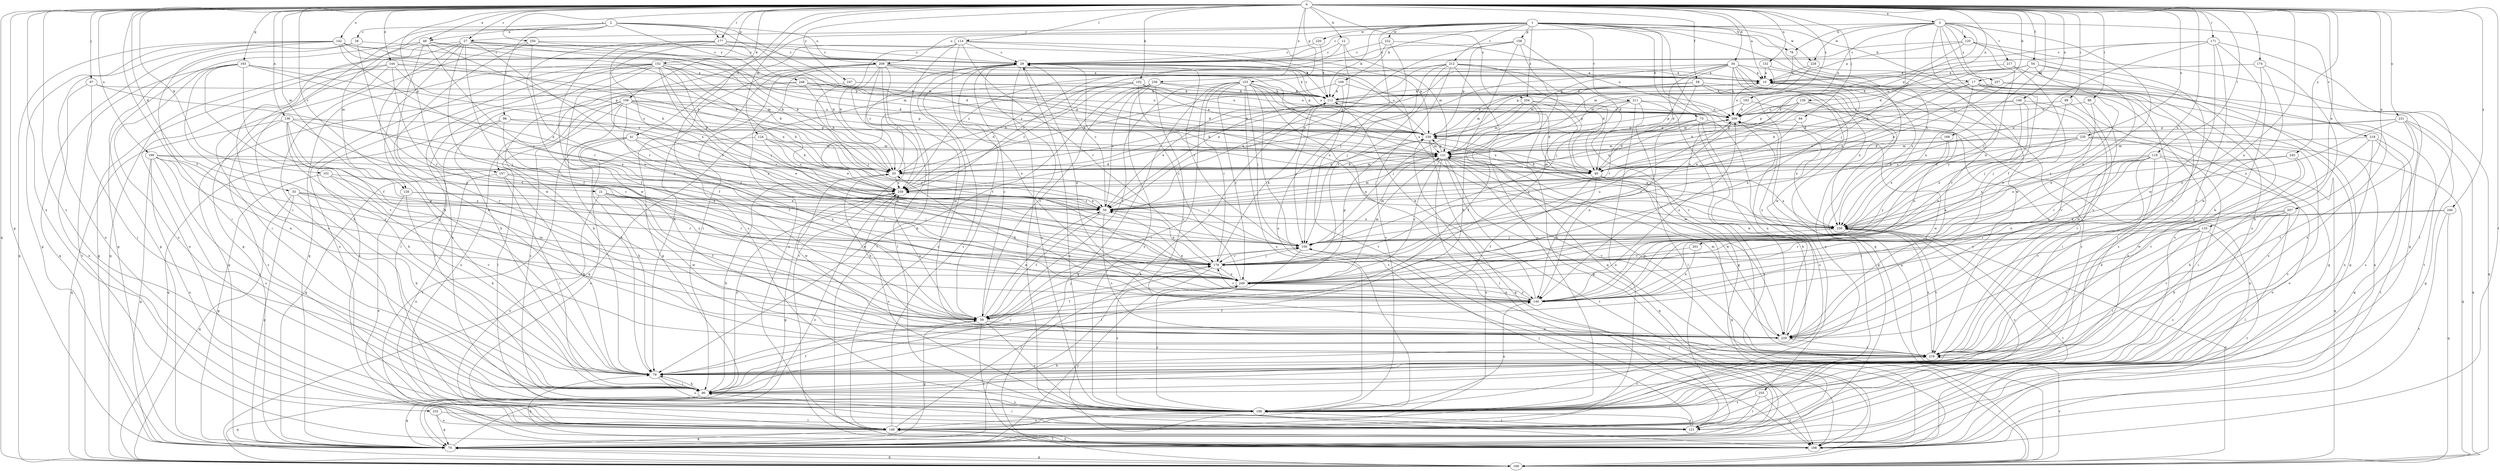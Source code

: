 strict digraph  {
0;
1;
2;
3;
10;
12;
17;
20;
21;
27;
28;
29;
33;
34;
40;
41;
48;
50;
54;
58;
59;
70;
73;
78;
79;
86;
89;
90;
94;
97;
98;
100;
101;
102;
106;
109;
111;
114;
119;
120;
121;
124;
128;
131;
132;
133;
136;
139;
140;
142;
144;
148;
149;
152;
153;
157;
158;
159;
163;
168;
169;
171;
174;
177;
178;
183;
188;
198;
199;
201;
207;
208;
209;
211;
212;
217;
218;
219;
220;
222;
228;
229;
231;
232;
235;
236;
239;
240;
245;
247;
248;
249;
250;
254;
255;
257;
259;
0 -> 3  [label=a];
0 -> 10  [label=a];
0 -> 12  [label=b];
0 -> 17  [label=b];
0 -> 21  [label=c];
0 -> 27  [label=c];
0 -> 33  [label=d];
0 -> 34  [label=d];
0 -> 41  [label=e];
0 -> 48  [label=e];
0 -> 54  [label=f];
0 -> 58  [label=f];
0 -> 59  [label=f];
0 -> 70  [label=g];
0 -> 86  [label=i];
0 -> 89  [label=i];
0 -> 94  [label=j];
0 -> 97  [label=j];
0 -> 101  [label=k];
0 -> 102  [label=k];
0 -> 106  [label=k];
0 -> 114  [label=l];
0 -> 119  [label=l];
0 -> 124  [label=m];
0 -> 128  [label=m];
0 -> 132  [label=n];
0 -> 133  [label=n];
0 -> 136  [label=n];
0 -> 139  [label=n];
0 -> 140  [label=n];
0 -> 142  [label=o];
0 -> 144  [label=o];
0 -> 148  [label=o];
0 -> 152  [label=p];
0 -> 153  [label=p];
0 -> 157  [label=p];
0 -> 163  [label=q];
0 -> 168  [label=q];
0 -> 169  [label=q];
0 -> 171  [label=r];
0 -> 174  [label=r];
0 -> 177  [label=r];
0 -> 183  [label=s];
0 -> 188  [label=s];
0 -> 198  [label=t];
0 -> 199  [label=u];
0 -> 201  [label=u];
0 -> 207  [label=u];
0 -> 231  [label=x];
0 -> 232  [label=x];
0 -> 235  [label=x];
0 -> 236  [label=x];
0 -> 240  [label=y];
0 -> 245  [label=y];
0 -> 247  [label=y];
0 -> 250  [label=z];
0 -> 254  [label=z];
1 -> 17  [label=b];
1 -> 27  [label=c];
1 -> 73  [label=h];
1 -> 78  [label=h];
1 -> 109  [label=k];
1 -> 111  [label=k];
1 -> 140  [label=n];
1 -> 149  [label=o];
1 -> 157  [label=p];
1 -> 158  [label=p];
1 -> 169  [label=q];
1 -> 208  [label=u];
1 -> 211  [label=v];
1 -> 212  [label=v];
1 -> 220  [label=w];
1 -> 222  [label=w];
1 -> 228  [label=w];
1 -> 239  [label=x];
1 -> 254  [label=z];
1 -> 255  [label=z];
2 -> 28  [label=c];
2 -> 40  [label=d];
2 -> 48  [label=e];
2 -> 90  [label=i];
2 -> 98  [label=j];
2 -> 128  [label=m];
2 -> 131  [label=m];
2 -> 177  [label=r];
2 -> 208  [label=u];
2 -> 248  [label=y];
3 -> 29  [label=c];
3 -> 40  [label=d];
3 -> 59  [label=f];
3 -> 78  [label=h];
3 -> 100  [label=j];
3 -> 120  [label=l];
3 -> 140  [label=n];
3 -> 149  [label=o];
3 -> 178  [label=r];
3 -> 209  [label=u];
3 -> 217  [label=v];
3 -> 218  [label=v];
3 -> 228  [label=w];
3 -> 257  [label=z];
10 -> 111  [label=k];
10 -> 188  [label=s];
10 -> 209  [label=u];
12 -> 29  [label=c];
12 -> 131  [label=m];
12 -> 198  [label=t];
12 -> 259  [label=z];
17 -> 40  [label=d];
17 -> 50  [label=e];
17 -> 70  [label=g];
17 -> 90  [label=i];
17 -> 111  [label=k];
17 -> 188  [label=s];
17 -> 198  [label=t];
17 -> 239  [label=x];
20 -> 29  [label=c];
20 -> 100  [label=j];
20 -> 131  [label=m];
20 -> 229  [label=w];
20 -> 259  [label=z];
21 -> 50  [label=e];
21 -> 59  [label=f];
21 -> 100  [label=j];
21 -> 140  [label=n];
21 -> 149  [label=o];
21 -> 229  [label=w];
27 -> 20  [label=b];
27 -> 29  [label=c];
27 -> 40  [label=d];
27 -> 59  [label=f];
27 -> 70  [label=g];
27 -> 79  [label=h];
27 -> 90  [label=i];
27 -> 169  [label=q];
27 -> 178  [label=r];
27 -> 229  [label=w];
28 -> 29  [label=c];
28 -> 59  [label=f];
28 -> 70  [label=g];
28 -> 169  [label=q];
29 -> 10  [label=a];
29 -> 59  [label=f];
29 -> 121  [label=l];
29 -> 140  [label=n];
29 -> 149  [label=o];
29 -> 188  [label=s];
33 -> 50  [label=e];
33 -> 70  [label=g];
33 -> 79  [label=h];
33 -> 169  [label=q];
33 -> 178  [label=r];
33 -> 249  [label=y];
34 -> 10  [label=a];
34 -> 20  [label=b];
34 -> 40  [label=d];
34 -> 100  [label=j];
34 -> 131  [label=m];
34 -> 149  [label=o];
34 -> 169  [label=q];
34 -> 209  [label=u];
34 -> 229  [label=w];
34 -> 239  [label=x];
34 -> 259  [label=z];
40 -> 59  [label=f];
40 -> 131  [label=m];
40 -> 140  [label=n];
40 -> 169  [label=q];
40 -> 239  [label=x];
41 -> 50  [label=e];
41 -> 79  [label=h];
41 -> 131  [label=m];
41 -> 140  [label=n];
41 -> 149  [label=o];
41 -> 198  [label=t];
48 -> 20  [label=b];
48 -> 29  [label=c];
48 -> 70  [label=g];
48 -> 90  [label=i];
48 -> 178  [label=r];
48 -> 219  [label=v];
48 -> 259  [label=z];
50 -> 29  [label=c];
50 -> 59  [label=f];
50 -> 131  [label=m];
50 -> 219  [label=v];
50 -> 239  [label=x];
50 -> 259  [label=z];
54 -> 10  [label=a];
54 -> 40  [label=d];
54 -> 50  [label=e];
54 -> 140  [label=n];
54 -> 188  [label=s];
54 -> 209  [label=u];
54 -> 249  [label=y];
58 -> 70  [label=g];
58 -> 111  [label=k];
58 -> 121  [label=l];
58 -> 131  [label=m];
58 -> 178  [label=r];
58 -> 239  [label=x];
59 -> 29  [label=c];
59 -> 50  [label=e];
59 -> 70  [label=g];
59 -> 100  [label=j];
59 -> 188  [label=s];
59 -> 198  [label=t];
59 -> 229  [label=w];
59 -> 259  [label=z];
70 -> 111  [label=k];
70 -> 169  [label=q];
70 -> 249  [label=y];
70 -> 259  [label=z];
73 -> 40  [label=d];
73 -> 79  [label=h];
73 -> 140  [label=n];
73 -> 159  [label=p];
73 -> 188  [label=s];
73 -> 229  [label=w];
78 -> 131  [label=m];
78 -> 229  [label=w];
79 -> 90  [label=i];
79 -> 178  [label=r];
79 -> 188  [label=s];
86 -> 100  [label=j];
86 -> 209  [label=u];
86 -> 229  [label=w];
89 -> 100  [label=j];
89 -> 188  [label=s];
89 -> 209  [label=u];
90 -> 20  [label=b];
90 -> 59  [label=f];
90 -> 70  [label=g];
90 -> 79  [label=h];
90 -> 169  [label=q];
90 -> 188  [label=s];
90 -> 259  [label=z];
94 -> 50  [label=e];
94 -> 159  [label=p];
94 -> 229  [label=w];
97 -> 90  [label=i];
97 -> 100  [label=j];
97 -> 111  [label=k];
97 -> 149  [label=o];
98 -> 90  [label=i];
98 -> 159  [label=p];
98 -> 169  [label=q];
98 -> 249  [label=y];
98 -> 259  [label=z];
100 -> 29  [label=c];
100 -> 90  [label=i];
100 -> 131  [label=m];
100 -> 178  [label=r];
101 -> 70  [label=g];
101 -> 219  [label=v];
101 -> 249  [label=y];
101 -> 259  [label=z];
102 -> 20  [label=b];
102 -> 111  [label=k];
102 -> 159  [label=p];
102 -> 169  [label=q];
102 -> 209  [label=u];
102 -> 239  [label=x];
102 -> 249  [label=y];
106 -> 20  [label=b];
106 -> 40  [label=d];
106 -> 59  [label=f];
106 -> 79  [label=h];
106 -> 121  [label=l];
106 -> 149  [label=o];
106 -> 159  [label=p];
106 -> 188  [label=s];
106 -> 209  [label=u];
109 -> 20  [label=b];
109 -> 50  [label=e];
109 -> 70  [label=g];
109 -> 111  [label=k];
111 -> 10  [label=a];
111 -> 29  [label=c];
111 -> 40  [label=d];
111 -> 50  [label=e];
111 -> 100  [label=j];
111 -> 209  [label=u];
114 -> 20  [label=b];
114 -> 29  [label=c];
114 -> 140  [label=n];
114 -> 159  [label=p];
114 -> 178  [label=r];
114 -> 188  [label=s];
114 -> 198  [label=t];
114 -> 239  [label=x];
119 -> 40  [label=d];
119 -> 79  [label=h];
119 -> 140  [label=n];
119 -> 149  [label=o];
119 -> 169  [label=q];
119 -> 178  [label=r];
119 -> 219  [label=v];
119 -> 239  [label=x];
119 -> 249  [label=y];
120 -> 10  [label=a];
120 -> 29  [label=c];
120 -> 40  [label=d];
120 -> 70  [label=g];
120 -> 219  [label=v];
120 -> 249  [label=y];
121 -> 90  [label=i];
121 -> 100  [label=j];
121 -> 188  [label=s];
124 -> 20  [label=b];
124 -> 50  [label=e];
124 -> 70  [label=g];
124 -> 131  [label=m];
124 -> 259  [label=z];
128 -> 50  [label=e];
128 -> 79  [label=h];
128 -> 149  [label=o];
128 -> 178  [label=r];
131 -> 20  [label=b];
131 -> 40  [label=d];
131 -> 149  [label=o];
131 -> 159  [label=p];
131 -> 169  [label=q];
131 -> 198  [label=t];
131 -> 219  [label=v];
131 -> 229  [label=w];
131 -> 249  [label=y];
132 -> 10  [label=a];
132 -> 159  [label=p];
132 -> 219  [label=v];
133 -> 90  [label=i];
133 -> 100  [label=j];
133 -> 178  [label=r];
133 -> 188  [label=s];
133 -> 198  [label=t];
133 -> 219  [label=v];
136 -> 50  [label=e];
136 -> 79  [label=h];
136 -> 159  [label=p];
136 -> 169  [label=q];
136 -> 178  [label=r];
136 -> 188  [label=s];
136 -> 219  [label=v];
136 -> 249  [label=y];
139 -> 20  [label=b];
139 -> 131  [label=m];
139 -> 140  [label=n];
139 -> 149  [label=o];
139 -> 159  [label=p];
139 -> 209  [label=u];
140 -> 20  [label=b];
140 -> 50  [label=e];
140 -> 59  [label=f];
140 -> 111  [label=k];
140 -> 178  [label=r];
140 -> 209  [label=u];
140 -> 249  [label=y];
142 -> 20  [label=b];
142 -> 29  [label=c];
142 -> 70  [label=g];
142 -> 90  [label=i];
142 -> 100  [label=j];
142 -> 131  [label=m];
142 -> 149  [label=o];
142 -> 159  [label=p];
142 -> 169  [label=q];
144 -> 10  [label=a];
144 -> 20  [label=b];
144 -> 70  [label=g];
144 -> 90  [label=i];
144 -> 131  [label=m];
144 -> 149  [label=o];
144 -> 178  [label=r];
148 -> 20  [label=b];
148 -> 140  [label=n];
148 -> 178  [label=r];
148 -> 209  [label=u];
148 -> 219  [label=v];
149 -> 10  [label=a];
149 -> 29  [label=c];
149 -> 70  [label=g];
149 -> 178  [label=r];
149 -> 198  [label=t];
152 -> 10  [label=a];
152 -> 20  [label=b];
152 -> 40  [label=d];
152 -> 50  [label=e];
152 -> 59  [label=f];
152 -> 70  [label=g];
152 -> 100  [label=j];
152 -> 121  [label=l];
152 -> 149  [label=o];
152 -> 178  [label=r];
152 -> 188  [label=s];
152 -> 198  [label=t];
152 -> 249  [label=y];
153 -> 59  [label=f];
153 -> 90  [label=i];
153 -> 100  [label=j];
153 -> 111  [label=k];
153 -> 140  [label=n];
153 -> 159  [label=p];
153 -> 169  [label=q];
153 -> 178  [label=r];
153 -> 188  [label=s];
153 -> 198  [label=t];
153 -> 239  [label=x];
153 -> 249  [label=y];
157 -> 79  [label=h];
157 -> 90  [label=i];
157 -> 149  [label=o];
157 -> 178  [label=r];
157 -> 259  [label=z];
158 -> 29  [label=c];
158 -> 40  [label=d];
158 -> 50  [label=e];
158 -> 79  [label=h];
158 -> 149  [label=o];
158 -> 159  [label=p];
159 -> 10  [label=a];
159 -> 29  [label=c];
159 -> 70  [label=g];
159 -> 121  [label=l];
159 -> 131  [label=m];
163 -> 10  [label=a];
163 -> 50  [label=e];
163 -> 59  [label=f];
163 -> 79  [label=h];
163 -> 188  [label=s];
163 -> 198  [label=t];
163 -> 219  [label=v];
163 -> 259  [label=z];
168 -> 131  [label=m];
168 -> 239  [label=x];
168 -> 249  [label=y];
169 -> 70  [label=g];
169 -> 219  [label=v];
171 -> 29  [label=c];
171 -> 50  [label=e];
171 -> 79  [label=h];
171 -> 121  [label=l];
171 -> 209  [label=u];
171 -> 219  [label=v];
171 -> 229  [label=w];
174 -> 10  [label=a];
174 -> 79  [label=h];
174 -> 140  [label=n];
174 -> 229  [label=w];
177 -> 20  [label=b];
177 -> 29  [label=c];
177 -> 59  [label=f];
177 -> 111  [label=k];
177 -> 178  [label=r];
177 -> 229  [label=w];
177 -> 239  [label=x];
178 -> 50  [label=e];
178 -> 100  [label=j];
178 -> 111  [label=k];
178 -> 188  [label=s];
178 -> 209  [label=u];
178 -> 249  [label=y];
183 -> 90  [label=i];
183 -> 159  [label=p];
183 -> 209  [label=u];
188 -> 121  [label=l];
188 -> 140  [label=n];
188 -> 149  [label=o];
188 -> 219  [label=v];
188 -> 249  [label=y];
198 -> 10  [label=a];
198 -> 29  [label=c];
198 -> 79  [label=h];
198 -> 100  [label=j];
198 -> 149  [label=o];
198 -> 209  [label=u];
199 -> 40  [label=d];
199 -> 70  [label=g];
199 -> 90  [label=i];
199 -> 140  [label=n];
199 -> 149  [label=o];
199 -> 188  [label=s];
199 -> 249  [label=y];
199 -> 259  [label=z];
201 -> 140  [label=n];
201 -> 178  [label=r];
207 -> 79  [label=h];
207 -> 90  [label=i];
207 -> 121  [label=l];
207 -> 178  [label=r];
207 -> 219  [label=v];
207 -> 239  [label=x];
208 -> 10  [label=a];
208 -> 70  [label=g];
208 -> 79  [label=h];
208 -> 90  [label=i];
208 -> 111  [label=k];
208 -> 121  [label=l];
208 -> 131  [label=m];
208 -> 149  [label=o];
208 -> 159  [label=p];
208 -> 198  [label=t];
208 -> 229  [label=w];
208 -> 259  [label=z];
209 -> 159  [label=p];
209 -> 178  [label=r];
209 -> 239  [label=x];
211 -> 20  [label=b];
211 -> 121  [label=l];
211 -> 149  [label=o];
211 -> 159  [label=p];
211 -> 198  [label=t];
211 -> 209  [label=u];
211 -> 249  [label=y];
212 -> 10  [label=a];
212 -> 40  [label=d];
212 -> 50  [label=e];
212 -> 100  [label=j];
212 -> 169  [label=q];
212 -> 178  [label=r];
212 -> 188  [label=s];
212 -> 219  [label=v];
212 -> 259  [label=z];
217 -> 10  [label=a];
217 -> 140  [label=n];
217 -> 188  [label=s];
218 -> 70  [label=g];
218 -> 131  [label=m];
218 -> 149  [label=o];
218 -> 198  [label=t];
218 -> 219  [label=v];
219 -> 79  [label=h];
219 -> 131  [label=m];
219 -> 239  [label=x];
220 -> 29  [label=c];
220 -> 111  [label=k];
222 -> 29  [label=c];
222 -> 100  [label=j];
222 -> 209  [label=u];
222 -> 259  [label=z];
228 -> 10  [label=a];
228 -> 131  [label=m];
228 -> 219  [label=v];
229 -> 10  [label=a];
229 -> 20  [label=b];
229 -> 131  [label=m];
229 -> 209  [label=u];
229 -> 219  [label=v];
231 -> 40  [label=d];
231 -> 70  [label=g];
231 -> 159  [label=p];
231 -> 169  [label=q];
231 -> 188  [label=s];
231 -> 219  [label=v];
231 -> 239  [label=x];
232 -> 70  [label=g];
232 -> 121  [label=l];
232 -> 149  [label=o];
235 -> 40  [label=d];
235 -> 90  [label=i];
235 -> 131  [label=m];
235 -> 169  [label=q];
235 -> 188  [label=s];
235 -> 239  [label=x];
235 -> 259  [label=z];
236 -> 50  [label=e];
236 -> 59  [label=f];
236 -> 79  [label=h];
236 -> 111  [label=k];
236 -> 188  [label=s];
236 -> 209  [label=u];
236 -> 219  [label=v];
236 -> 259  [label=z];
239 -> 100  [label=j];
239 -> 159  [label=p];
239 -> 169  [label=q];
239 -> 188  [label=s];
239 -> 198  [label=t];
239 -> 219  [label=v];
240 -> 169  [label=q];
240 -> 198  [label=t];
240 -> 239  [label=x];
240 -> 249  [label=y];
245 -> 20  [label=b];
245 -> 79  [label=h];
245 -> 229  [label=w];
245 -> 239  [label=x];
247 -> 79  [label=h];
247 -> 100  [label=j];
247 -> 111  [label=k];
247 -> 209  [label=u];
248 -> 20  [label=b];
248 -> 70  [label=g];
248 -> 79  [label=h];
248 -> 111  [label=k];
248 -> 159  [label=p];
248 -> 209  [label=u];
249 -> 10  [label=a];
249 -> 29  [label=c];
249 -> 59  [label=f];
249 -> 131  [label=m];
249 -> 140  [label=n];
249 -> 159  [label=p];
250 -> 20  [label=b];
250 -> 29  [label=c];
250 -> 79  [label=h];
250 -> 188  [label=s];
250 -> 249  [label=y];
254 -> 59  [label=f];
254 -> 70  [label=g];
254 -> 100  [label=j];
254 -> 131  [label=m];
254 -> 209  [label=u];
254 -> 229  [label=w];
255 -> 121  [label=l];
255 -> 188  [label=s];
255 -> 198  [label=t];
257 -> 50  [label=e];
257 -> 70  [label=g];
257 -> 111  [label=k];
257 -> 169  [label=q];
259 -> 50  [label=e];
259 -> 70  [label=g];
259 -> 159  [label=p];
259 -> 188  [label=s];
259 -> 209  [label=u];
}
